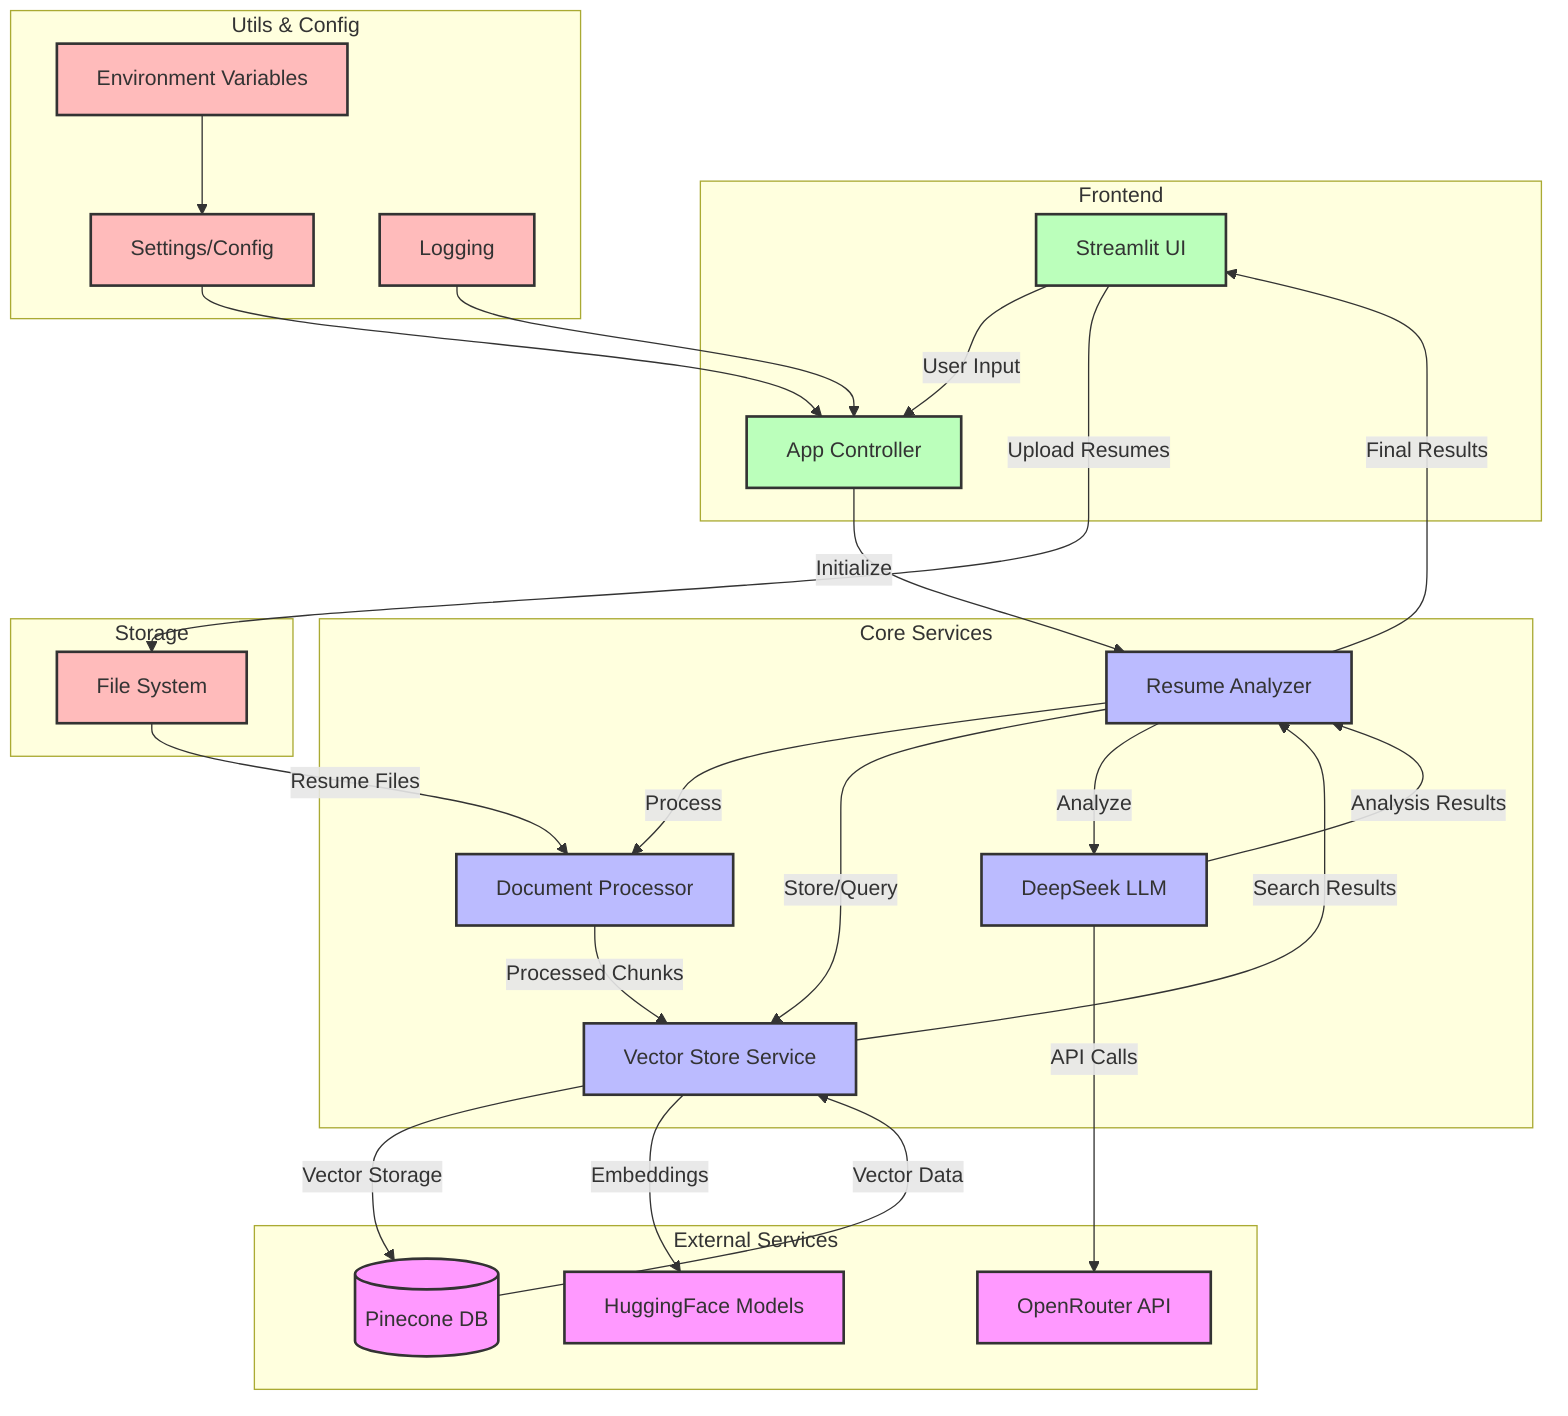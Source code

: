 graph TB
    subgraph Frontend
        UI[Streamlit UI]
        UI --> |User Input| APP[App Controller]
    end

    subgraph Core Services
        APP --> |Initialize| RA[Resume Analyzer]
        RA --> |Process| DP[Document Processor]
        RA --> |Store/Query| VS[Vector Store Service]
        RA --> |Analyze| LLM[DeepSeek LLM]
    end

    subgraph External Services
        VS --> |Vector Storage| PIN[(Pinecone DB)]
        LLM --> |API Calls| OR[OpenRouter API]
        VS --> |Embeddings| HF[HuggingFace Models]
    end

    subgraph Utils & Config
        CONF[Settings/Config] --> APP
        LOG[Logging] --> APP
        ENV[Environment Variables] --> CONF
    end

    subgraph Storage
        FS[File System] --> |Resume Files| DP
        PIN --> |Vector Data| VS
    end

    %% Data Flow
    UI --> |Upload Resumes| FS
    DP --> |Processed Chunks| VS
    VS --> |Search Results| RA
    LLM --> |Analysis Results| RA
    RA --> |Final Results| UI

    %% Styling
    classDef external fill:#f9f,stroke:#333,stroke-width:2px
    classDef core fill:#bbf,stroke:#333,stroke-width:2px
    classDef frontend fill:#bfb,stroke:#333,stroke-width:2px
    classDef utils fill:#fbb,stroke:#333,stroke-width:2px
    
    class PIN,OR,HF external
    class RA,DP,VS,LLM core
    class UI,APP frontend
    class CONF,LOG,ENV,FS utils